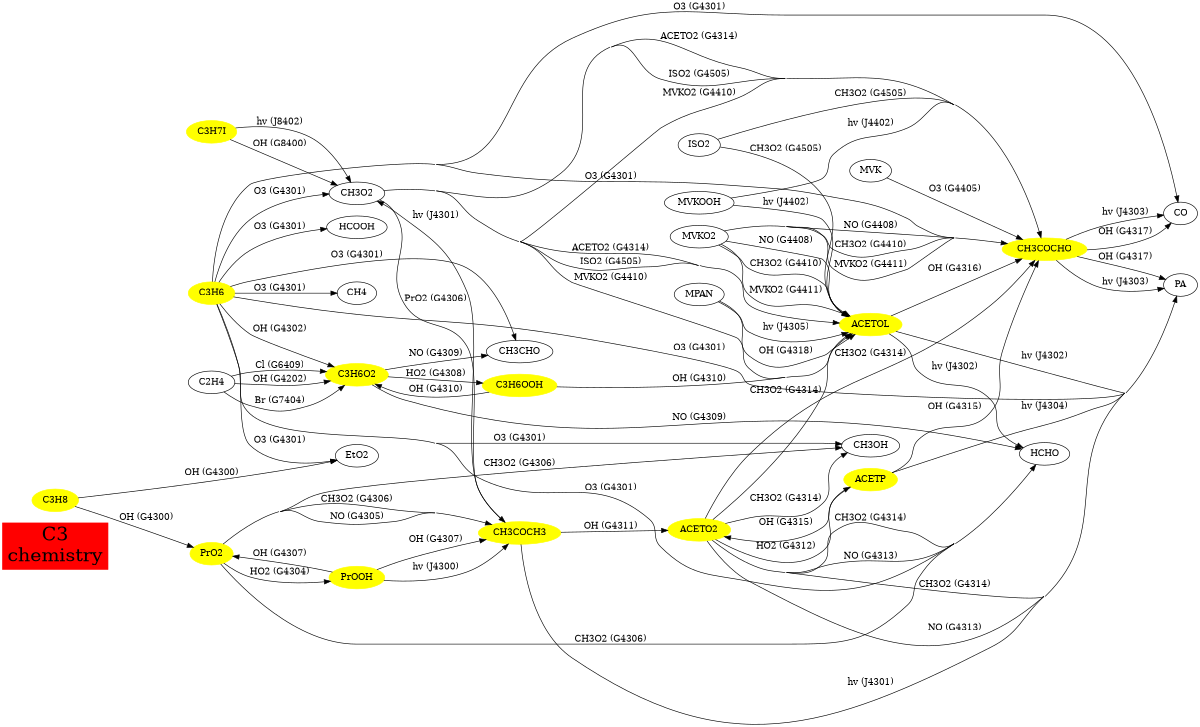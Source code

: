 // Created automatically by xgraphviz, DO NOT EDIT!
digraph C3 {
  concentrate=true;
  rankdir=LR;
  size="8,8";
"C3\nchemistry"
  [shape=box, fontsize=30,
  style="filled", color=red];
subgraph species {
node[shape=oval,
  color=yellow,
  style="filled"];
ACETO2
ACETOL
ACETP
C3H6
C3H6O2
C3H6OOH
C3H7I
C3H8
CH3COCH3
CH3COCHO
PrO2
PrOOH
}
ACETO2 -> ACETOL [label = "CH3O2 (G4314)"];
ACETO2 -> ACETP [label = "HO2 (G4312)"];
ACETO2 -> CH3COCHO [label = "CH3O2 (G4314)"];
ACETO2 -> CH3OH [label = "CH3O2 (G4314)"];
ACETO2 -> HCHO [label = "CH3O2 (G4314)"];
ACETO2 -> HCHO [label = "NO (G4313)"];
ACETO2 -> PA [label = "CH3O2 (G4314)"];
ACETO2 -> PA [label = "NO (G4313)"];
ACETOL -> CH3COCHO [label = "OH (G4316)"];
ACETOL -> HCHO [label = "hv (J4302)"];
ACETOL -> PA [label = "hv (J4302)"];
ACETP -> ACETO2 [label = "OH (G4315)"];
ACETP -> CH3COCHO [label = "OH (G4315)"];
ACETP -> PA [label = "hv (J4304)"];
C2H4 -> C3H6O2 [label = "Br (G7404)"];
C2H4 -> C3H6O2 [label = "Cl (G6409)"];
C2H4 -> C3H6O2 [label = "OH (G4202)"];
C3H6 -> C3H6O2 [label = "OH (G4302)"];
C3H6 -> CH3CHO [label = "O3 (G4301)"];
C3H6 -> CH3COCHO [label = "O3 (G4301)"];
C3H6 -> CH3O2 [label = "O3 (G4301)"];
C3H6 -> CH3OH [label = "O3 (G4301)"];
C3H6 -> CH4 [label = "O3 (G4301)"];
C3H6 -> CO [label = "O3 (G4301)"];
C3H6 -> EtO2 [label = "O3 (G4301)"];
C3H6 -> HCHO [label = "O3 (G4301)"];
C3H6 -> HCOOH [label = "O3 (G4301)"];
C3H6 -> PA [label = "O3 (G4301)"];
C3H6O2 -> C3H6OOH [label = "HO2 (G4308)"];
C3H6O2 -> CH3CHO [label = "NO (G4309)"];
C3H6O2 -> HCHO [label = "NO (G4309)"];
C3H6OOH -> ACETOL [label = "OH (G4310)"];
C3H6OOH -> C3H6O2 [label = "OH (G4310)"];
C3H7I -> CH3O2 [label = "OH (G8400)"];
C3H7I -> CH3O2 [label = "hv (J8402)"];
C3H8 -> EtO2 [label = "OH (G4300)"];
C3H8 -> PrO2 [label = "OH (G4300)"];
CH3COCH3 -> ACETO2 [label = "OH (G4311)"];
CH3COCH3 -> CH3O2 [label = "hv (J4301)"];
CH3COCH3 -> PA [label = "hv (J4301)"];
CH3COCHO -> CO [label = "OH (G4317)"];
CH3COCHO -> CO [label = "hv (J4303)"];
CH3COCHO -> PA [label = "OH (G4317)"];
CH3COCHO -> PA [label = "hv (J4303)"];
CH3O2 -> ACETOL [label = "ACETO2 (G4314)"];
CH3O2 -> ACETOL [label = "ISO2 (G4505)"];
CH3O2 -> ACETOL [label = "MVKO2 (G4410)"];
CH3O2 -> CH3COCH3 [label = "PrO2 (G4306)"];
CH3O2 -> CH3COCHO [label = "ACETO2 (G4314)"];
CH3O2 -> CH3COCHO [label = "ISO2 (G4505)"];
CH3O2 -> CH3COCHO [label = "MVKO2 (G4410)"];
ISO2 -> ACETOL [label = "CH3O2 (G4505)"];
ISO2 -> CH3COCHO [label = "CH3O2 (G4505)"];
MPAN -> ACETOL [label = "OH (G4318)"];
MPAN -> ACETOL [label = "hv (J4305)"];
MVK -> CH3COCHO [label = "O3 (G4405)"];
MVKO2 -> ACETOL [label = "CH3O2 (G4410)"];
MVKO2 -> ACETOL [label = "MVKO2 (G4411)"];
MVKO2 -> ACETOL [label = "NO (G4408)"];
MVKO2 -> CH3COCHO [label = "CH3O2 (G4410)"];
MVKO2 -> CH3COCHO [label = "MVKO2 (G4411)"];
MVKO2 -> CH3COCHO [label = "NO (G4408)"];
MVKOOH -> ACETOL [label = "hv (J4402)"];
MVKOOH -> CH3COCHO [label = "hv (J4402)"];
PrO2 -> CH3COCH3 [label = "CH3O2 (G4306)"];
PrO2 -> CH3COCH3 [label = "NO (G4305)"];
PrO2 -> CH3OH [label = "CH3O2 (G4306)"];
PrO2 -> HCHO [label = "CH3O2 (G4306)"];
PrO2 -> PrOOH [label = "HO2 (G4304)"];
PrOOH -> CH3COCH3 [label = "OH (G4307)"];
PrOOH -> CH3COCH3 [label = "hv (J4300)"];
PrOOH -> PrO2 [label = "OH (G4307)"];
}
